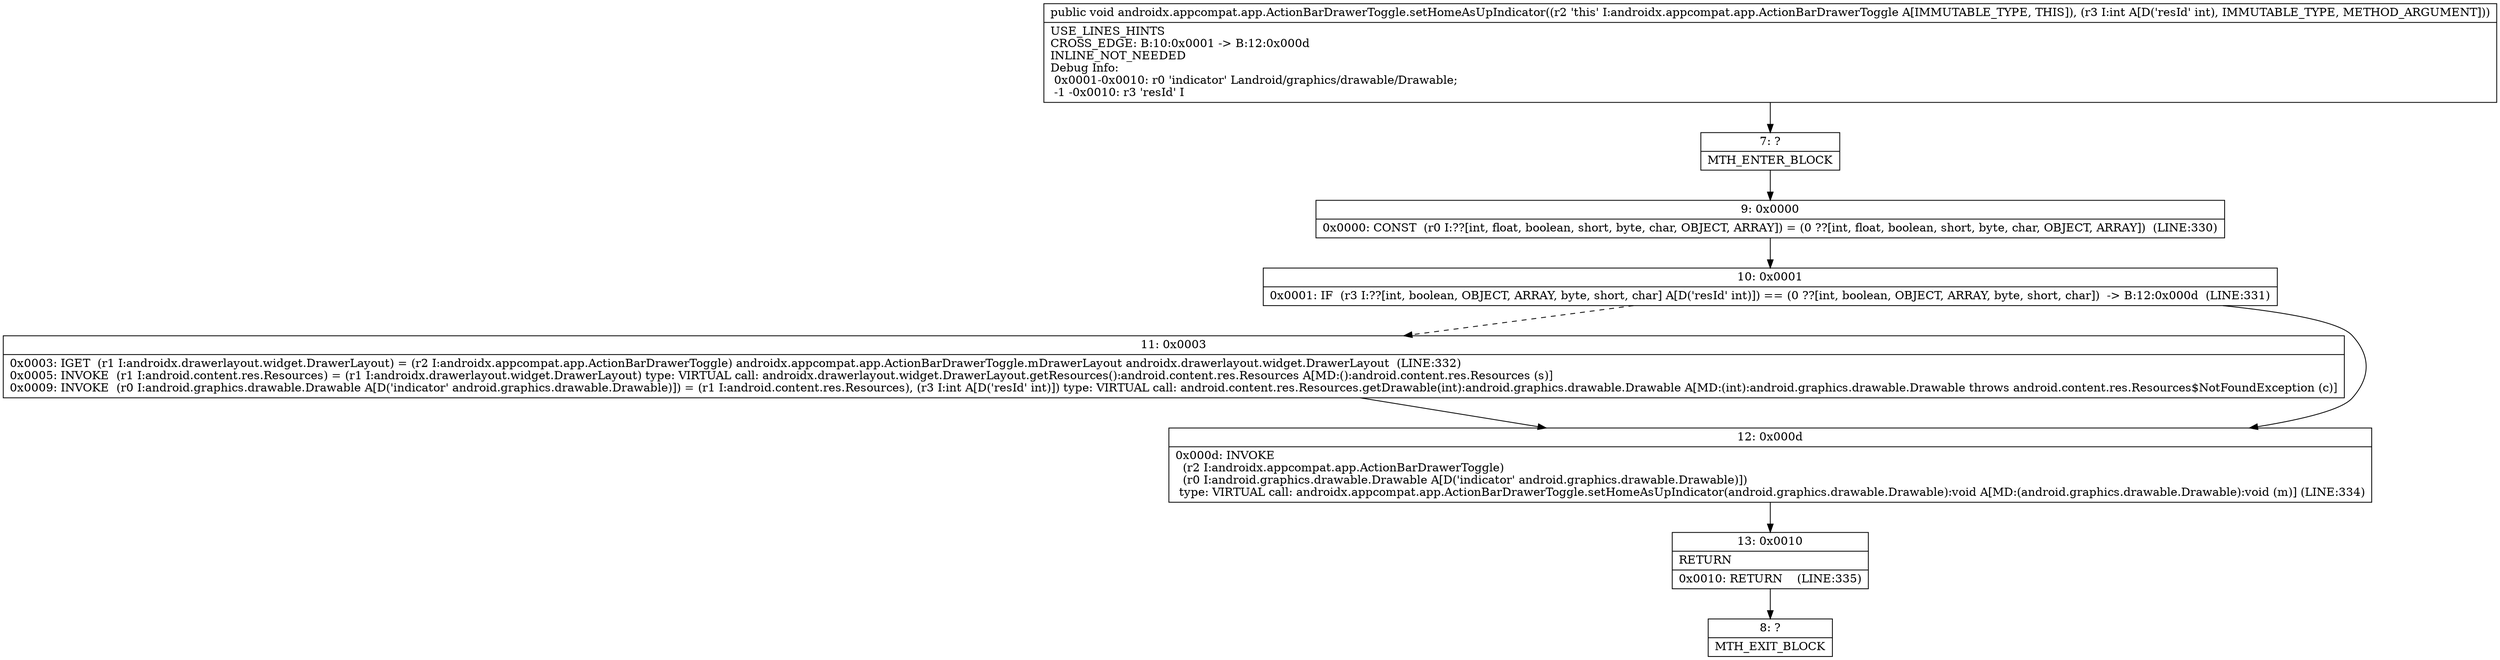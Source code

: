 digraph "CFG forandroidx.appcompat.app.ActionBarDrawerToggle.setHomeAsUpIndicator(I)V" {
Node_7 [shape=record,label="{7\:\ ?|MTH_ENTER_BLOCK\l}"];
Node_9 [shape=record,label="{9\:\ 0x0000|0x0000: CONST  (r0 I:??[int, float, boolean, short, byte, char, OBJECT, ARRAY]) = (0 ??[int, float, boolean, short, byte, char, OBJECT, ARRAY])  (LINE:330)\l}"];
Node_10 [shape=record,label="{10\:\ 0x0001|0x0001: IF  (r3 I:??[int, boolean, OBJECT, ARRAY, byte, short, char] A[D('resId' int)]) == (0 ??[int, boolean, OBJECT, ARRAY, byte, short, char])  \-\> B:12:0x000d  (LINE:331)\l}"];
Node_11 [shape=record,label="{11\:\ 0x0003|0x0003: IGET  (r1 I:androidx.drawerlayout.widget.DrawerLayout) = (r2 I:androidx.appcompat.app.ActionBarDrawerToggle) androidx.appcompat.app.ActionBarDrawerToggle.mDrawerLayout androidx.drawerlayout.widget.DrawerLayout  (LINE:332)\l0x0005: INVOKE  (r1 I:android.content.res.Resources) = (r1 I:androidx.drawerlayout.widget.DrawerLayout) type: VIRTUAL call: androidx.drawerlayout.widget.DrawerLayout.getResources():android.content.res.Resources A[MD:():android.content.res.Resources (s)]\l0x0009: INVOKE  (r0 I:android.graphics.drawable.Drawable A[D('indicator' android.graphics.drawable.Drawable)]) = (r1 I:android.content.res.Resources), (r3 I:int A[D('resId' int)]) type: VIRTUAL call: android.content.res.Resources.getDrawable(int):android.graphics.drawable.Drawable A[MD:(int):android.graphics.drawable.Drawable throws android.content.res.Resources$NotFoundException (c)]\l}"];
Node_12 [shape=record,label="{12\:\ 0x000d|0x000d: INVOKE  \l  (r2 I:androidx.appcompat.app.ActionBarDrawerToggle)\l  (r0 I:android.graphics.drawable.Drawable A[D('indicator' android.graphics.drawable.Drawable)])\l type: VIRTUAL call: androidx.appcompat.app.ActionBarDrawerToggle.setHomeAsUpIndicator(android.graphics.drawable.Drawable):void A[MD:(android.graphics.drawable.Drawable):void (m)] (LINE:334)\l}"];
Node_13 [shape=record,label="{13\:\ 0x0010|RETURN\l|0x0010: RETURN    (LINE:335)\l}"];
Node_8 [shape=record,label="{8\:\ ?|MTH_EXIT_BLOCK\l}"];
MethodNode[shape=record,label="{public void androidx.appcompat.app.ActionBarDrawerToggle.setHomeAsUpIndicator((r2 'this' I:androidx.appcompat.app.ActionBarDrawerToggle A[IMMUTABLE_TYPE, THIS]), (r3 I:int A[D('resId' int), IMMUTABLE_TYPE, METHOD_ARGUMENT]))  | USE_LINES_HINTS\lCROSS_EDGE: B:10:0x0001 \-\> B:12:0x000d\lINLINE_NOT_NEEDED\lDebug Info:\l  0x0001\-0x0010: r0 'indicator' Landroid\/graphics\/drawable\/Drawable;\l  \-1 \-0x0010: r3 'resId' I\l}"];
MethodNode -> Node_7;Node_7 -> Node_9;
Node_9 -> Node_10;
Node_10 -> Node_11[style=dashed];
Node_10 -> Node_12;
Node_11 -> Node_12;
Node_12 -> Node_13;
Node_13 -> Node_8;
}

